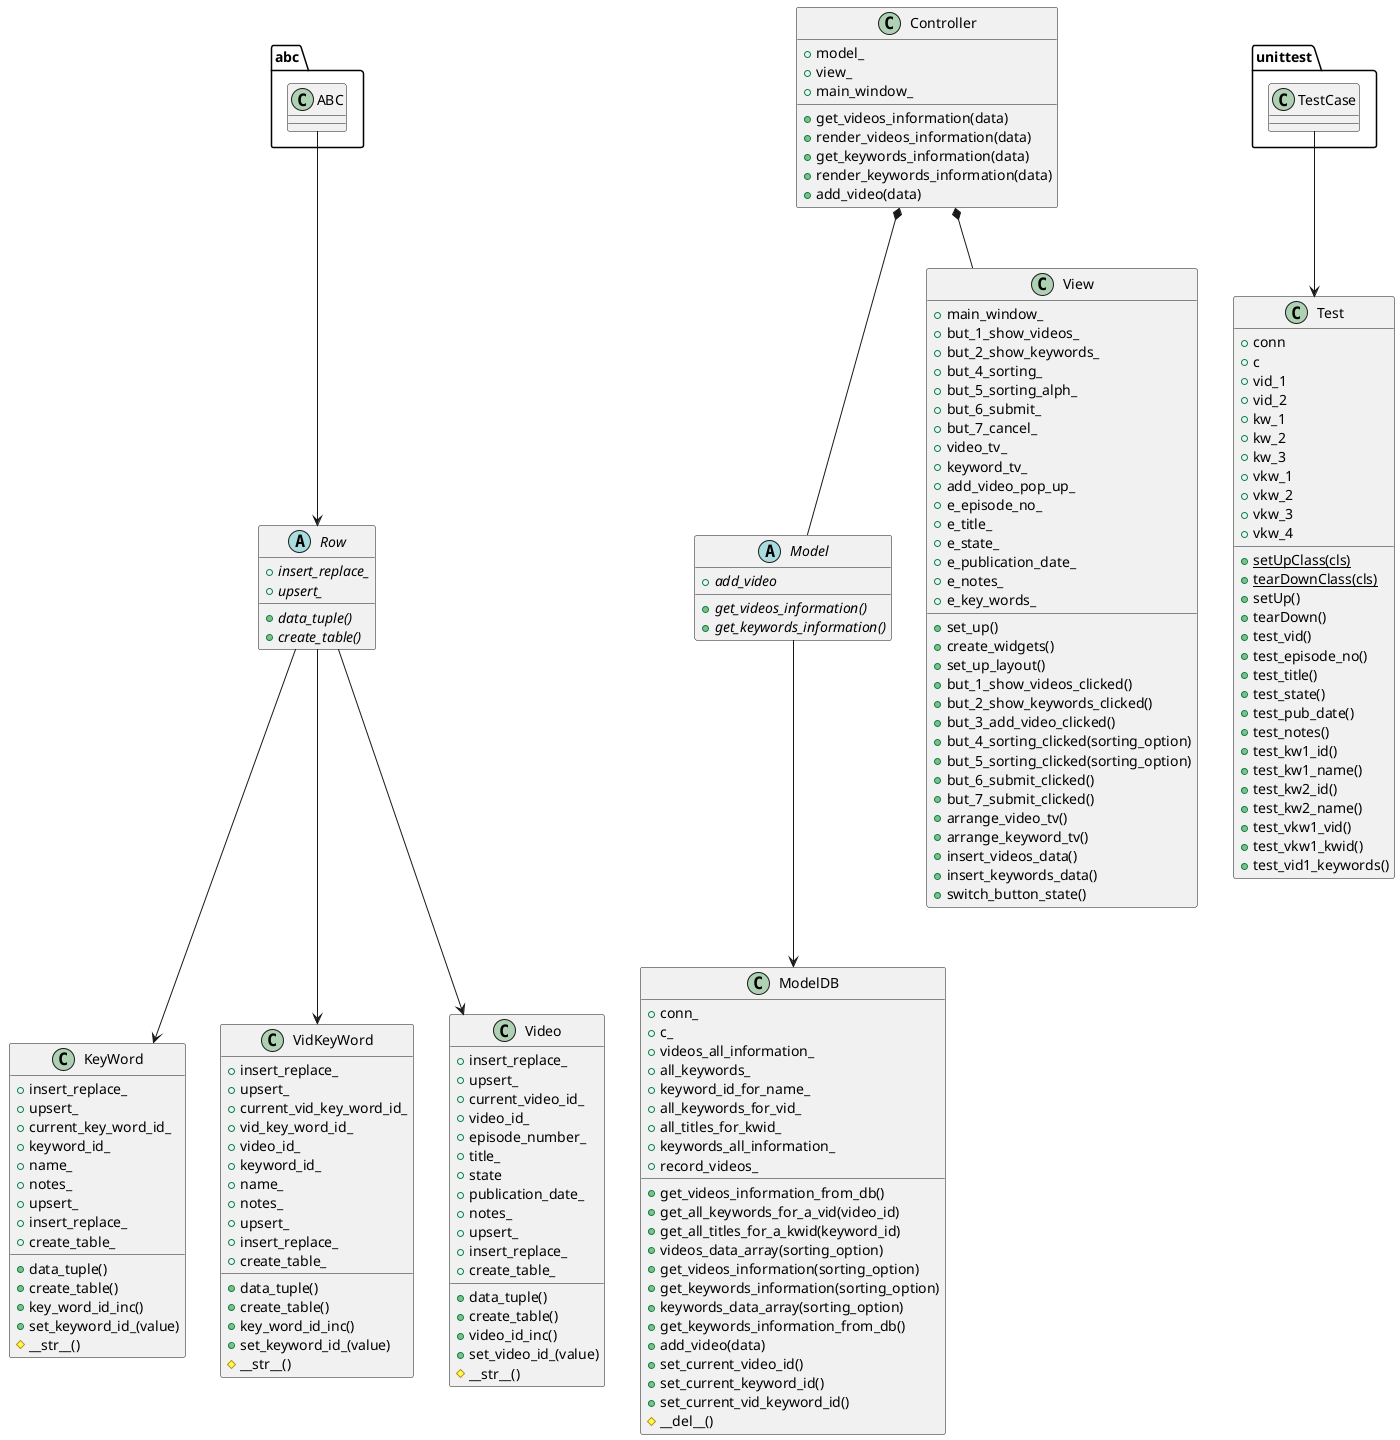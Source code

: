 @startuml Class Diagram

abstract class Row{
    + {abstract} data_tuple()
    + {abstract} create_table()
    + {abstract} insert_replace_
    + {abstract} upsert_
}
class Controller{
    + model_
    + view_
    + main_window_
    + get_videos_information(data)
    + render_videos_information(data)
    + get_keywords_information(data)
    + render_keywords_information(data)
    + add_video(data)

}
abstract class Model{
    + {abstract} get_videos_information()
    + {abstract} get_keywords_information()
    + {abstract} add_video
}
class ModelDB{
    + conn_
    + c_
    + videos_all_information_
    + all_keywords_
    + keyword_id_for_name_
    + all_keywords_for_vid_
    + all_titles_for_kwid_
    + keywords_all_information_
    + record_videos_
    + get_videos_information_from_db()
    + get_all_keywords_for_a_vid(video_id)
    + get_all_titles_for_a_kwid(keyword_id)
    + videos_data_array(sorting_option)
    + get_videos_information(sorting_option)
    + get_keywords_information(sorting_option)
    + keywords_data_array(sorting_option)
    + get_keywords_information_from_db()
    + add_video(data)
    + set_current_video_id()
    + set_current_keyword_id()
    + set_current_vid_keyword_id()
    # __del__()



}
class KeyWord{
    + data_tuple()
    + create_table()
    + key_word_id_inc()
    + set_keyword_id_(value)
    # __str__()
    + insert_replace_
    + upsert_
    + current_key_word_id_
    + keyword_id_
    + name_
    + notes_
    + upsert_
    + insert_replace_
    + create_table_
}

class VidKeyWord{
    + data_tuple()
    + create_table()
    + key_word_id_inc()
    + set_keyword_id_(value)
    # __str__()
    + insert_replace_
    + upsert_
    + current_vid_key_word_id_
    + vid_key_word_id_
    + video_id_
    + keyword_id_
    + name_
    + notes_
    + upsert_
    + insert_replace_
    + create_table_
}

class View{
    + main_window_
    + set_up()
    + create_widgets()
    + set_up_layout()
    + but_1_show_videos_clicked()
    + but_2_show_keywords_clicked()
    + but_3_add_video_clicked()
    + but_4_sorting_clicked(sorting_option)
    + but_5_sorting_clicked(sorting_option)
    + but_6_submit_clicked()
    + but_7_submit_clicked()
    + arrange_video_tv()
    + arrange_keyword_tv()
    + insert_videos_data()
    + insert_keywords_data()
    + switch_button_state()
    + but_1_show_videos_
    + but_2_show_keywords_
    + but_4_sorting_
    + but_5_sorting_alph_
    + but_6_submit_
    + but_7_cancel_
    + video_tv_
    + keyword_tv_
    + add_video_pop_up_
    + e_episode_no_
    + e_title_
    + e_state_
    + e_publication_date_
    + e_notes_
    + e_key_words_

}
class Video {
    +  data_tuple()
    + create_table()
    + video_id_inc()
    + set_video_id_(value)
    # __str__()
    + insert_replace_
    + upsert_
    + current_video_id_
    + video_id_
    + episode_number_
    + title_
    + state
    + publication_date_
    + notes_
    + upsert_
    + insert_replace_
    + create_table_
}

class unittest.TestCase{
    
}

class abc.ABC{
    
}

class Test{
    + conn
    + c
    + vid_1
    + vid_2
    + kw_1
    + kw_2
    + kw_3
    + vkw_1
    + vkw_2
    + vkw_3
    + vkw_4
    + {static} setUpClass(cls)
    + {static} tearDownClass(cls)
    + setUp()
    + tearDown()
    + test_vid()
    + test_episode_no()
    + test_title()
    + test_state()
    + test_pub_date()
    + test_notes()
    + test_kw1_id()
    + test_kw1_name()
    + test_kw2_id()
    + test_kw2_name()
    + test_vkw1_vid()
    + test_vkw1_kwid()
    + test_vid1_keywords()
}

Controller *-- Model

Controller *-- View

Row --> Video

Row --> KeyWord

Row --> VidKeyWord

Model --> ModelDB

unittest.TestCase --> Test

abc.ABC --> Row


@enduml